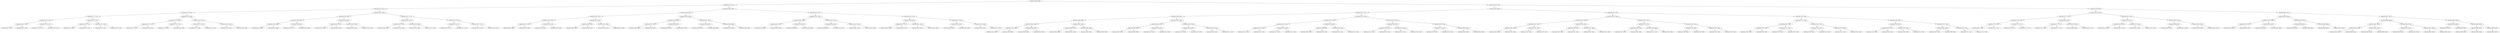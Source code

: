 digraph G{
590722926 [label="Node{data=[5080, 5080]}"]
590722926 -> 343246397
343246397 [label="Node{data=[4779, 4779]}"]
343246397 -> 789957422
789957422 [label="Node{data=[4277, 4277]}"]
789957422 -> 58808818
58808818 [label="Node{data=[1735, 1735]}"]
58808818 -> 218173483
218173483 [label="Node{data=[1727, 1727]}"]
218173483 -> 897399768
897399768 [label="Node{data=[1723, 1723]}"]
897399768 -> 875612898
875612898 [label="Node{data=[1000, 1000]}"]
875612898 -> 1031228255
1031228255 [label="Node{data=[871, 871]}"]
875612898 -> 955417746
955417746 [label="Node{data=[1673, 1673]}"]
897399768 -> 1687018415
1687018415 [label="Node{data=[1725, 1725]}"]
1687018415 -> 1448638982
1448638982 [label="Node{data=[1724, 1724]}"]
1687018415 -> 1374875169
1374875169 [label="Node{data=[1726, 1726]}"]
218173483 -> 2106078873
2106078873 [label="Node{data=[1731, 1731]}"]
2106078873 -> 2001914404
2001914404 [label="Node{data=[1729, 1729]}"]
2001914404 -> 1649350274
1649350274 [label="Node{data=[1728, 1728]}"]
2001914404 -> 613056268
613056268 [label="Node{data=[1730, 1730]}"]
2106078873 -> 411744762
411744762 [label="Node{data=[1733, 1733]}"]
411744762 -> 2045268773
2045268773 [label="Node{data=[1732, 1732]}"]
411744762 -> 1661575580
1661575580 [label="Node{data=[1734, 1734]}"]
58808818 -> 336380142
336380142 [label="Node{data=[1853, 1853]}"]
336380142 -> 1493495548
1493495548 [label="Node{data=[1739, 1739]}"]
1493495548 -> 1649340290
1649340290 [label="Node{data=[1737, 1737]}"]
1649340290 -> 1281730326
1281730326 [label="Node{data=[1736, 1736]}"]
1649340290 -> 1042027972
1042027972 [label="Node{data=[1738, 1738]}"]
1493495548 -> 1074884597
1074884597 [label="Node{data=[1778, 1778]}"]
1074884597 -> 1429645962
1429645962 [label="Node{data=[1740, 1740]}"]
1074884597 -> 873130541
873130541 [label="Node{data=[1824, 1824]}"]
336380142 -> 1785097053
1785097053 [label="Node{data=[2271, 2271]}"]
1785097053 -> 566484771
566484771 [label="Node{data=[2175, 2175]}"]
566484771 -> 1094796139
1094796139 [label="Node{data=[1873, 1873]}"]
566484771 -> 578388716
578388716 [label="Node{data=[2215, 2215]}"]
1785097053 -> 2073831805
2073831805 [label="Node{data=[2405, 2405]}"]
2073831805 -> 1150933994
1150933994 [label="Node{data=[2374, 2374]}"]
2073831805 -> 252219913
252219913 [label="Node{data=[2458, 2458]}"]
789957422 -> 1627918310
1627918310 [label="Node{data=[4763, 4763]}"]
1627918310 -> 2068120955
2068120955 [label="Node{data=[4550, 4550]}"]
2068120955 -> 1904854898
1904854898 [label="Node{data=[4546, 4546]}"]
1904854898 -> 987405200
987405200 [label="Node{data=[4544, 4544]}"]
987405200 -> 453825554
453825554 [label="Node{data=[4543, 4543]}"]
987405200 -> 1211200725
1211200725 [label="Node{data=[4545, 4545]}"]
1904854898 -> 2000455926
2000455926 [label="Node{data=[4548, 4548]}"]
2000455926 -> 433363866
433363866 [label="Node{data=[4547, 4547]}"]
2000455926 -> 1686462710
1686462710 [label="Node{data=[4549, 4549]}"]
2068120955 -> 659629935
659629935 [label="Node{data=[4554, 4554]}"]
659629935 -> 884564043
884564043 [label="Node{data=[4552, 4552]}"]
884564043 -> 160183565
160183565 [label="Node{data=[4551, 4551]}"]
884564043 -> 1178695194
1178695194 [label="Node{data=[4553, 4553]}"]
659629935 -> 1753570274
1753570274 [label="Node{data=[4670, 4670]}"]
1753570274 -> 390190465
390190465 [label="Node{data=[4555, 4555]}"]
1753570274 -> 2139991609
2139991609 [label="Node{data=[4762, 4762]}"]
1627918310 -> 850519668
850519668 [label="Node{data=[4771, 4771]}"]
850519668 -> 1890185611
1890185611 [label="Node{data=[4767, 4767]}"]
1890185611 -> 1767755714
1767755714 [label="Node{data=[4765, 4765]}"]
1767755714 -> 2066962614
2066962614 [label="Node{data=[4764, 4764]}"]
1767755714 -> 1175225314
1175225314 [label="Node{data=[4766, 4766]}"]
1890185611 -> 2031486721
2031486721 [label="Node{data=[4769, 4769]}"]
2031486721 -> 2125657150
2125657150 [label="Node{data=[4768, 4768]}"]
2031486721 -> 522581430
522581430 [label="Node{data=[4770, 4770]}"]
850519668 -> 1024747043
1024747043 [label="Node{data=[4775, 4775]}"]
1024747043 -> 1962102927
1962102927 [label="Node{data=[4773, 4773]}"]
1962102927 -> 495536427
495536427 [label="Node{data=[4772, 4772]}"]
1962102927 -> 766609257
766609257 [label="Node{data=[4774, 4774]}"]
1024747043 -> 864733570
864733570 [label="Node{data=[4777, 4777]}"]
864733570 -> 1561559124
1561559124 [label="Node{data=[4776, 4776]}"]
864733570 -> 176446156
176446156 [label="Node{data=[4778, 4778]}"]
343246397 -> 724508218
724508218 [label="Node{data=[4999, 4999]}"]
724508218 -> 1309410308
1309410308 [label="Node{data=[4795, 4795]}"]
1309410308 -> 266087601
266087601 [label="Node{data=[4787, 4787]}"]
266087601 -> 665208252
665208252 [label="Node{data=[4783, 4783]}"]
665208252 -> 1948996028
1948996028 [label="Node{data=[4781, 4781]}"]
1948996028 -> 1521047321
1521047321 [label="Node{data=[4780, 4780]}"]
1948996028 -> 889082201
889082201 [label="Node{data=[4782, 4782]}"]
665208252 -> 559970783
559970783 [label="Node{data=[4785, 4785]}"]
559970783 -> 266889982
266889982 [label="Node{data=[4784, 4784]}"]
559970783 -> 527033733
527033733 [label="Node{data=[4786, 4786]}"]
266087601 -> 1507531688
1507531688 [label="Node{data=[4791, 4791]}"]
1507531688 -> 2069315533
2069315533 [label="Node{data=[4789, 4789]}"]
2069315533 -> 933500355
933500355 [label="Node{data=[4788, 4788]}"]
2069315533 -> 1731304319
1731304319 [label="Node{data=[4790, 4790]}"]
1507531688 -> 1723259498
1723259498 [label="Node{data=[4793, 4793]}"]
1723259498 -> 618473510
618473510 [label="Node{data=[4792, 4792]}"]
1723259498 -> 868236147
868236147 [label="Node{data=[4794, 4794]}"]
1309410308 -> 1480696855
1480696855 [label="Node{data=[4803, 4803]}"]
1480696855 -> 150229247
150229247 [label="Node{data=[4799, 4799]}"]
150229247 -> 1160107487
1160107487 [label="Node{data=[4797, 4797]}"]
1160107487 -> 2005689771
2005689771 [label="Node{data=[4796, 4796]}"]
1160107487 -> 574096977
574096977 [label="Node{data=[4798, 4798]}"]
150229247 -> 149018945
149018945 [label="Node{data=[4801, 4801]}"]
149018945 -> 1661038255
1661038255 [label="Node{data=[4800, 4800]}"]
149018945 -> 1999957593
1999957593 [label="Node{data=[4802, 4802]}"]
1480696855 -> 366765152
366765152 [label="Node{data=[4807, 4807]}"]
366765152 -> 326208587
326208587 [label="Node{data=[4805, 4805]}"]
326208587 -> 2079190172
2079190172 [label="Node{data=[4804, 4804]}"]
326208587 -> 729519006
729519006 [label="Node{data=[4806, 4806]}"]
366765152 -> 1576144373
1576144373 [label="Node{data=[4980, 4980]}"]
1576144373 -> 1115603412
1115603412 [label="Node{data=[4979, 4979]}"]
1576144373 -> 1449352203
1449352203 [label="Node{data=[4998, 4998]}"]
724508218 -> 561238586
561238586 [label="Node{data=[5015, 5015]}"]
561238586 -> 1814298180
1814298180 [label="Node{data=[5007, 5007]}"]
1814298180 -> 1483203189
1483203189 [label="Node{data=[5003, 5003]}"]
1483203189 -> 346582646
346582646 [label="Node{data=[5001, 5001]}"]
346582646 -> 729124059
729124059 [label="Node{data=[5000, 5000]}"]
346582646 -> 1490519599
1490519599 [label="Node{data=[5002, 5002]}"]
1483203189 -> 1069855498
1069855498 [label="Node{data=[5005, 5005]}"]
1069855498 -> 1749594458
1749594458 [label="Node{data=[5004, 5004]}"]
1069855498 -> 1876753372
1876753372 [label="Node{data=[5006, 5006]}"]
1814298180 -> 199163638
199163638 [label="Node{data=[5011, 5011]}"]
199163638 -> 295190628
295190628 [label="Node{data=[5009, 5009]}"]
295190628 -> 1014489452
1014489452 [label="Node{data=[5008, 5008]}"]
295190628 -> 880672549
880672549 [label="Node{data=[5010, 5010]}"]
199163638 -> 1219010066
1219010066 [label="Node{data=[5013, 5013]}"]
1219010066 -> 467696643
467696643 [label="Node{data=[5012, 5012]}"]
1219010066 -> 404718226
404718226 [label="Node{data=[5014, 5014]}"]
561238586 -> 1128317539
1128317539 [label="Node{data=[5023, 5023]}"]
1128317539 -> 1335139351
1335139351 [label="Node{data=[5019, 5019]}"]
1335139351 -> 1468850562
1468850562 [label="Node{data=[5017, 5017]}"]
1468850562 -> 870572787
870572787 [label="Node{data=[5016, 5016]}"]
1468850562 -> 1995799862
1995799862 [label="Node{data=[5018, 5018]}"]
1335139351 -> 501887963
501887963 [label="Node{data=[5021, 5021]}"]
501887963 -> 769282325
769282325 [label="Node{data=[5020, 5020]}"]
501887963 -> 25352743
25352743 [label="Node{data=[5022, 5022]}"]
1128317539 -> 1556290540
1556290540 [label="Node{data=[5027, 5027]}"]
1556290540 -> 276537156
276537156 [label="Node{data=[5025, 5025]}"]
276537156 -> 1876309671
1876309671 [label="Node{data=[5024, 5024]}"]
276537156 -> 2014485144
2014485144 [label="Node{data=[5026, 5026]}"]
1556290540 -> 1019933197
1019933197 [label="Node{data=[5078, 5078]}"]
1019933197 -> 1887951727
1887951727 [label="Node{data=[5072, 5072]}"]
1019933197 -> 783988950
783988950 [label="Node{data=[5079, 5079]}"]
590722926 -> 1116742083
1116742083 [label="Node{data=[7704, 7704]}"]
1116742083 -> 690092294
690092294 [label="Node{data=[6394, 6394]}"]
690092294 -> 1731396590
1731396590 [label="Node{data=[5112, 5112]}"]
1731396590 -> 481590230
481590230 [label="Node{data=[5096, 5096]}"]
481590230 -> 1600769978
1600769978 [label="Node{data=[5088, 5088]}"]
1600769978 -> 2040984728
2040984728 [label="Node{data=[5084, 5084]}"]
2040984728 -> 108377137
108377137 [label="Node{data=[5082, 5082]}"]
108377137 -> 958404066
958404066 [label="Node{data=[5081, 5081]}"]
108377137 -> 681908579
681908579 [label="Node{data=[5083, 5083]}"]
2040984728 -> 1718172379
1718172379 [label="Node{data=[5086, 5086]}"]
1718172379 -> 1293344283
1293344283 [label="Node{data=[5085, 5085]}"]
1718172379 -> 1956662622
1956662622 [label="Node{data=[5087, 5087]}"]
1600769978 -> 1951284392
1951284392 [label="Node{data=[5092, 5092]}"]
1951284392 -> 1541304088
1541304088 [label="Node{data=[5090, 5090]}"]
1541304088 -> 541295742
541295742 [label="Node{data=[5089, 5089]}"]
1541304088 -> 1451227029
1451227029 [label="Node{data=[5091, 5091]}"]
1951284392 -> 1406220942
1406220942 [label="Node{data=[5094, 5094]}"]
1406220942 -> 2078222659
2078222659 [label="Node{data=[5093, 5093]}"]
1406220942 -> 1199780402
1199780402 [label="Node{data=[5095, 5095]}"]
481590230 -> 1852417544
1852417544 [label="Node{data=[5104, 5104]}"]
1852417544 -> 876012545
876012545 [label="Node{data=[5100, 5100]}"]
876012545 -> 908150517
908150517 [label="Node{data=[5098, 5098]}"]
908150517 -> 1752031393
1752031393 [label="Node{data=[5097, 5097]}"]
908150517 -> 1259815490
1259815490 [label="Node{data=[5099, 5099]}"]
876012545 -> 1216520653
1216520653 [label="Node{data=[5102, 5102]}"]
1216520653 -> 1948799174
1948799174 [label="Node{data=[5101, 5101]}"]
1216520653 -> 1942474250
1942474250 [label="Node{data=[5103, 5103]}"]
1852417544 -> 45324130
45324130 [label="Node{data=[5108, 5108]}"]
45324130 -> 1600311856
1600311856 [label="Node{data=[5106, 5106]}"]
1600311856 -> 1769609082
1769609082 [label="Node{data=[5105, 5105]}"]
1600311856 -> 612377537
612377537 [label="Node{data=[5107, 5107]}"]
45324130 -> 974567604
974567604 [label="Node{data=[5110, 5110]}"]
974567604 -> 1940659860
1940659860 [label="Node{data=[5109, 5109]}"]
974567604 -> 1247024732
1247024732 [label="Node{data=[5111, 5111]}"]
1731396590 -> 1869589244
1869589244 [label="Node{data=[5742, 5742]}"]
1869589244 -> 1613987005
1613987005 [label="Node{data=[5120, 5120]}"]
1613987005 -> 1937282705
1937282705 [label="Node{data=[5116, 5116]}"]
1937282705 -> 427067476
427067476 [label="Node{data=[5114, 5114]}"]
427067476 -> 199158220
199158220 [label="Node{data=[5113, 5113]}"]
427067476 -> 1895017118
1895017118 [label="Node{data=[5115, 5115]}"]
1937282705 -> 1200121359
1200121359 [label="Node{data=[5118, 5118]}"]
1200121359 -> 2055434370
2055434370 [label="Node{data=[5117, 5117]}"]
1200121359 -> 116352663
116352663 [label="Node{data=[5119, 5119]}"]
1613987005 -> 1797622670
1797622670 [label="Node{data=[5738, 5738]}"]
1797622670 -> 1872310523
1872310523 [label="Node{data=[5568, 5568]}"]
1872310523 -> 251611882
251611882 [label="Node{data=[5564, 5564]}"]
1872310523 -> 1943625340
1943625340 [label="Node{data=[5706, 5706]}"]
1797622670 -> 879219314
879219314 [label="Node{data=[5740, 5740]}"]
879219314 -> 308228845
308228845 [label="Node{data=[5739, 5739]}"]
879219314 -> 1719898710
1719898710 [label="Node{data=[5741, 5741]}"]
1869589244 -> 1594890820
1594890820 [label="Node{data=[5750, 5750]}"]
1594890820 -> 1433315222
1433315222 [label="Node{data=[5746, 5746]}"]
1433315222 -> 1053634444
1053634444 [label="Node{data=[5744, 5744]}"]
1053634444 -> 1143343905
1143343905 [label="Node{data=[5743, 5743]}"]
1053634444 -> 456915931
456915931 [label="Node{data=[5745, 5745]}"]
1433315222 -> 1003072829
1003072829 [label="Node{data=[5748, 5748]}"]
1003072829 -> 1823429767
1823429767 [label="Node{data=[5747, 5747]}"]
1003072829 -> 413414704
413414704 [label="Node{data=[5749, 5749]}"]
1594890820 -> 1543889116
1543889116 [label="Node{data=[5783, 5783]}"]
1543889116 -> 718478884
718478884 [label="Node{data=[5752, 5752]}"]
718478884 -> 1011772565
1011772565 [label="Node{data=[5751, 5751]}"]
718478884 -> 100324249
100324249 [label="Node{data=[5753, 5753]}"]
1543889116 -> 1980416250
1980416250 [label="Node{data=[6391, 6391]}"]
1980416250 -> 1142608417
1142608417 [label="Node{data=[6390, 6390]}"]
1980416250 -> 192886003
192886003 [label="Node{data=[6392, 6392]}"]
690092294 -> 1481263134
1481263134 [label="Node{data=[7505, 7505]}"]
1481263134 -> 2020040445
2020040445 [label="Node{data=[7466, 7466]}"]
2020040445 -> 1786642442
1786642442 [label="Node{data=[7458, 7458]}"]
1786642442 -> 408185114
408185114 [label="Node{data=[7432, 7432]}"]
408185114 -> 307550390
307550390 [label="Node{data=[7354, 7354]}"]
307550390 -> 1351023799
1351023799 [label="Node{data=[6423, 6423]}"]
307550390 -> 1256380669
1256380669 [label="Node{data=[7394, 7394]}"]
408185114 -> 1900377090
1900377090 [label="Node{data=[7456, 7456]}"]
1900377090 -> 1163957236
1163957236 [label="Node{data=[7455, 7455]}"]
1900377090 -> 577027243
577027243 [label="Node{data=[7457, 7457]}"]
1786642442 -> 2115874090
2115874090 [label="Node{data=[7462, 7462]}"]
2115874090 -> 606217103
606217103 [label="Node{data=[7460, 7460]}"]
606217103 -> 1704786892
1704786892 [label="Node{data=[7459, 7459]}"]
606217103 -> 1645904432
1645904432 [label="Node{data=[7461, 7461]}"]
2115874090 -> 1912412068
1912412068 [label="Node{data=[7464, 7464]}"]
1912412068 -> 1148615759
1148615759 [label="Node{data=[7463, 7463]}"]
1912412068 -> 1177992598
1177992598 [label="Node{data=[7465, 7465]}"]
2020040445 -> 1879813218
1879813218 [label="Node{data=[7497, 7497]}"]
1879813218 -> 1775420912
1775420912 [label="Node{data=[7470, 7470]}"]
1775420912 -> 506550401
506550401 [label="Node{data=[7468, 7468]}"]
506550401 -> 1838714076
1838714076 [label="Node{data=[7467, 7467]}"]
506550401 -> 1079858609
1079858609 [label="Node{data=[7469, 7469]}"]
1775420912 -> 1063253263
1063253263 [label="Node{data=[7489, 7489]}"]
1063253263 -> 725505845
725505845 [label="Node{data=[7471, 7471]}"]
1063253263 -> 40489186
40489186 [label="Node{data=[7496, 7496]}"]
1879813218 -> 682884547
682884547 [label="Node{data=[7501, 7501]}"]
682884547 -> 1753514583
1753514583 [label="Node{data=[7499, 7499]}"]
1753514583 -> 828041101
828041101 [label="Node{data=[7498, 7498]}"]
1753514583 -> 2113462148
2113462148 [label="Node{data=[7500, 7500]}"]
682884547 -> 1242724381
1242724381 [label="Node{data=[7503, 7503]}"]
1242724381 -> 105438514
105438514 [label="Node{data=[7502, 7502]}"]
1242724381 -> 1615340793
1615340793 [label="Node{data=[7504, 7504]}"]
1481263134 -> 1534575499
1534575499 [label="Node{data=[7625, 7625]}"]
1534575499 -> 41720424
41720424 [label="Node{data=[7570, 7570]}"]
41720424 -> 1109227096
1109227096 [label="Node{data=[7509, 7509]}"]
1109227096 -> 1674833166
1674833166 [label="Node{data=[7507, 7507]}"]
1674833166 -> 115151204
115151204 [label="Node{data=[7506, 7506]}"]
1674833166 -> 1620337677
1620337677 [label="Node{data=[7508, 7508]}"]
1109227096 -> 1225941489
1225941489 [label="Node{data=[7511, 7511]}"]
1225941489 -> 894787136
894787136 [label="Node{data=[7510, 7510]}"]
1225941489 -> 1542275007
1542275007 [label="Node{data=[7535, 7535]}"]
41720424 -> 404397251
404397251 [label="Node{data=[7621, 7621]}"]
404397251 -> 1113422808
1113422808 [label="Node{data=[7619, 7619]}"]
1113422808 -> 1566939789
1566939789 [label="Node{data=[7605, 7605]}"]
1113422808 -> 1875330649
1875330649 [label="Node{data=[7620, 7620]}"]
404397251 -> 595010534
595010534 [label="Node{data=[7623, 7623]}"]
595010534 -> 182259691
182259691 [label="Node{data=[7622, 7622]}"]
595010534 -> 2065522127
2065522127 [label="Node{data=[7624, 7624]}"]
1534575499 -> 775764347
775764347 [label="Node{data=[7696, 7696]}"]
775764347 -> 877610825
877610825 [label="Node{data=[7629, 7629]}"]
877610825 -> 1452258428
1452258428 [label="Node{data=[7627, 7627]}"]
1452258428 -> 1198352455
1198352455 [label="Node{data=[7626, 7626]}"]
1452258428 -> 6059824
6059824 [label="Node{data=[7628, 7628]}"]
877610825 -> 1315380605
1315380605 [label="Node{data=[7631, 7631]}"]
1315380605 -> 1700822169
1700822169 [label="Node{data=[7630, 7630]}"]
1315380605 -> 1231232802
1231232802 [label="Node{data=[7674, 7674]}"]
775764347 -> 719656137
719656137 [label="Node{data=[7700, 7700]}"]
719656137 -> 1553954845
1553954845 [label="Node{data=[7698, 7698]}"]
1553954845 -> 989676451
989676451 [label="Node{data=[7697, 7697]}"]
1553954845 -> 1807139281
1807139281 [label="Node{data=[7699, 7699]}"]
719656137 -> 1769460530
1769460530 [label="Node{data=[7702, 7702]}"]
1769460530 -> 1317994897
1317994897 [label="Node{data=[7701, 7701]}"]
1769460530 -> 507491256
507491256 [label="Node{data=[7703, 7703]}"]
1116742083 -> 1129988583
1129988583 [label="Node{data=[8795, 8795]}"]
1129988583 -> 350483709
350483709 [label="Node{data=[8718, 8718]}"]
350483709 -> 576121977
576121977 [label="Node{data=[7712, 7712]}"]
576121977 -> 1092037112
1092037112 [label="Node{data=[7708, 7708]}"]
1092037112 -> 1347620164
1347620164 [label="Node{data=[7706, 7706]}"]
1347620164 -> 1536974767
1536974767 [label="Node{data=[7705, 7705]}"]
1347620164 -> 1320965505
1320965505 [label="Node{data=[7707, 7707]}"]
1092037112 -> 907869511
907869511 [label="Node{data=[7710, 7710]}"]
907869511 -> 2129522669
2129522669 [label="Node{data=[7709, 7709]}"]
907869511 -> 1203091128
1203091128 [label="Node{data=[7711, 7711]}"]
576121977 -> 1804198802
1804198802 [label="Node{data=[8501, 8501]}"]
1804198802 -> 984534369
984534369 [label="Node{data=[7714, 7714]}"]
984534369 -> 732815198
732815198 [label="Node{data=[7713, 7713]}"]
984534369 -> 1103609061
1103609061 [label="Node{data=[7715, 7715]}"]
1804198802 -> 1710637628
1710637628 [label="Node{data=[8716, 8716]}"]
1710637628 -> 696208934
696208934 [label="Node{data=[8693, 8693]}"]
1710637628 -> 1827484536
1827484536 [label="Node{data=[8717, 8717]}"]
350483709 -> 271686292
271686292 [label="Node{data=[8757, 8757]}"]
271686292 -> 1191304460
1191304460 [label="Node{data=[8722, 8722]}"]
1191304460 -> 350008756
350008756 [label="Node{data=[8720, 8720]}"]
350008756 -> 288305828
288305828 [label="Node{data=[8719, 8719]}"]
350008756 -> 223805231
223805231 [label="Node{data=[8721, 8721]}"]
1191304460 -> 1148627508
1148627508 [label="Node{data=[8724, 8724]}"]
1148627508 -> 905369115
905369115 [label="Node{data=[8723, 8723]}"]
1148627508 -> 1571059731
1571059731 [label="Node{data=[8725, 8725]}"]
271686292 -> 1739672335
1739672335 [label="Node{data=[8791, 8791]}"]
1739672335 -> 384264903
384264903 [label="Node{data=[8789, 8789]}"]
384264903 -> 354557966
354557966 [label="Node{data=[8788, 8788]}"]
384264903 -> 1807267417
1807267417 [label="Node{data=[8790, 8790]}"]
1739672335 -> 113008914
113008914 [label="Node{data=[8793, 8793]}"]
113008914 -> 723554896
723554896 [label="Node{data=[8792, 8792]}"]
113008914 -> 797373802
797373802 [label="Node{data=[8794, 8794]}"]
1129988583 -> 19039421
19039421 [label="Node{data=[8811, 8811]}"]
19039421 -> 1693700474
1693700474 [label="Node{data=[8803, 8803]}"]
1693700474 -> 1273916838
1273916838 [label="Node{data=[8799, 8799]}"]
1273916838 -> 1406921748
1406921748 [label="Node{data=[8797, 8797]}"]
1406921748 -> 1179225534
1179225534 [label="Node{data=[8796, 8796]}"]
1406921748 -> 1011608588
1011608588 [label="Node{data=[8798, 8798]}"]
1273916838 -> 82847102
82847102 [label="Node{data=[8801, 8801]}"]
82847102 -> 147309240
147309240 [label="Node{data=[8800, 8800]}"]
82847102 -> 40475235
40475235 [label="Node{data=[8802, 8802]}"]
1693700474 -> 1637952942
1637952942 [label="Node{data=[8807, 8807]}"]
1637952942 -> 1686056753
1686056753 [label="Node{data=[8805, 8805]}"]
1686056753 -> 1385952004
1385952004 [label="Node{data=[8804, 8804]}"]
1686056753 -> 485474742
485474742 [label="Node{data=[8806, 8806]}"]
1637952942 -> 1951089624
1951089624 [label="Node{data=[8809, 8809]}"]
1951089624 -> 1775303879
1775303879 [label="Node{data=[8808, 8808]}"]
1951089624 -> 1683890474
1683890474 [label="Node{data=[8810, 8810]}"]
19039421 -> 106868326
106868326 [label="Node{data=[9917, 9917]}"]
106868326 -> 681933046
681933046 [label="Node{data=[9909, 9909]}"]
681933046 -> 1182638049
1182638049 [label="Node{data=[8815, 8815]}"]
1182638049 -> 1396683125
1396683125 [label="Node{data=[8813, 8813]}"]
1396683125 -> 551618794
551618794 [label="Node{data=[8812, 8812]}"]
1396683125 -> 587249352
587249352 [label="Node{data=[8814, 8814]}"]
1182638049 -> 153659358
153659358 [label="Node{data=[9421, 9421]}"]
153659358 -> 657595287
657595287 [label="Node{data=[9400, 9400]}"]
153659358 -> 255648195
255648195 [label="Node{data=[9908, 9908]}"]
681933046 -> 699183130
699183130 [label="Node{data=[9913, 9913]}"]
699183130 -> 1702290598
1702290598 [label="Node{data=[9911, 9911]}"]
1702290598 -> 1378854204
1378854204 [label="Node{data=[9910, 9910]}"]
1702290598 -> 980776003
980776003 [label="Node{data=[9912, 9912]}"]
699183130 -> 1989488503
1989488503 [label="Node{data=[9915, 9915]}"]
1989488503 -> 605333207
605333207 [label="Node{data=[9914, 9914]}"]
1989488503 -> 196997420
196997420 [label="Node{data=[9916, 9916]}"]
106868326 -> 444287860
444287860 [label="Node{data=[9921, 9921]}"]
444287860 -> 1162490331
1162490331 [label="Node{data=[9919, 9919]}"]
1162490331 -> 1147737531
1147737531 [label="Node{data=[9918, 9918]}"]
1162490331 -> 549038219
549038219 [label="Node{data=[9920, 9920]}"]
444287860 -> 1616471811
1616471811 [label="Node{data=[9925, 9925]}"]
1616471811 -> 1946768954
1946768954 [label="Node{data=[9923, 9923]}"]
1946768954 -> 2017546701
2017546701 [label="Node{data=[9922, 9922]}"]
1946768954 -> 357647294
357647294 [label="Node{data=[9924, 9924]}"]
1616471811 -> 1041981288
1041981288 [label="Node{data=[9926, 9926]}"]
1041981288 -> 10315287
10315287 [label="Node{data=[9927, 9927]}"]
}
